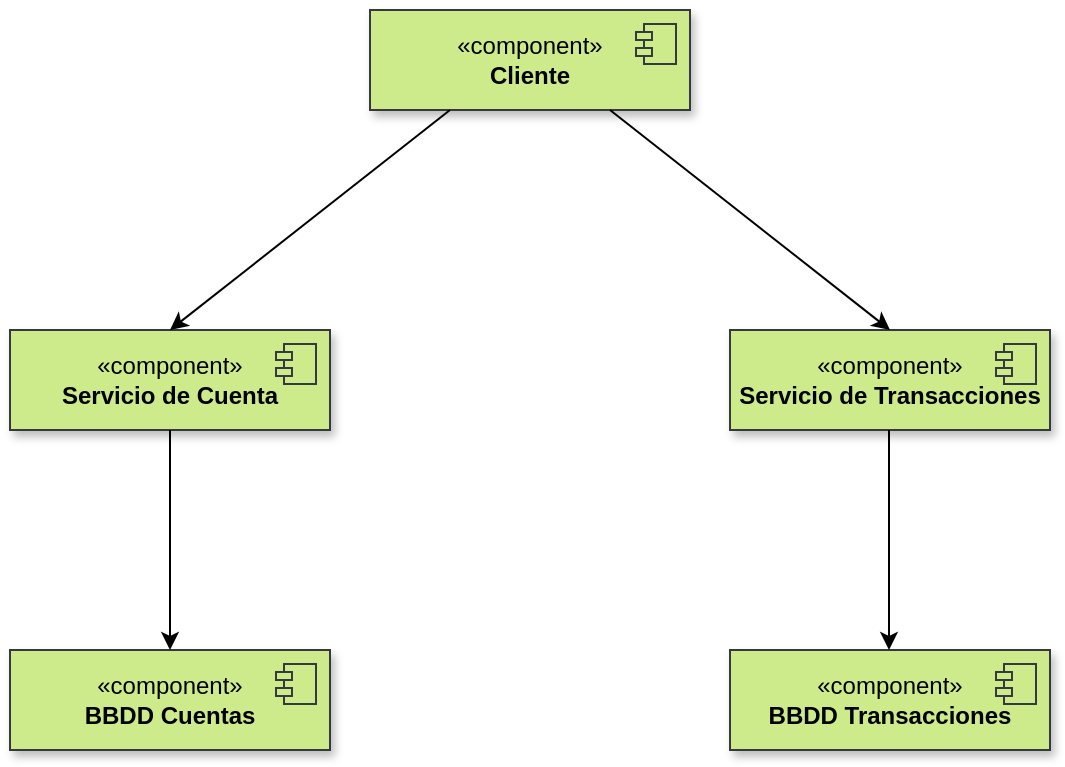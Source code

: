 <mxfile version="24.7.17">
  <diagram name="Página-1" id="oNjTLTUZ8z2YCRCSjB2H">
    <mxGraphModel dx="1050" dy="530" grid="1" gridSize="10" guides="1" tooltips="1" connect="1" arrows="1" fold="1" page="1" pageScale="1" pageWidth="827" pageHeight="1169" math="0" shadow="0">
      <root>
        <mxCell id="0" />
        <mxCell id="1" parent="0" />
        <mxCell id="ERKmnWNWB8FSzU3ph-kF-1" value="«component»&lt;br&gt;&lt;b&gt;Cliente&lt;/b&gt;" style="html=1;dropTarget=0;whiteSpace=wrap;fillColor=#cdeb8b;strokeColor=#36393d;shadow=1;" vertex="1" parent="1">
          <mxGeometry x="270" y="60" width="160" height="50" as="geometry" />
        </mxCell>
        <mxCell id="ERKmnWNWB8FSzU3ph-kF-2" value="" style="shape=module;jettyWidth=8;jettyHeight=4;fillColor=#cdeb8b;strokeColor=#36393d;" vertex="1" parent="ERKmnWNWB8FSzU3ph-kF-1">
          <mxGeometry x="1" width="20" height="20" relative="1" as="geometry">
            <mxPoint x="-27" y="7" as="offset" />
          </mxGeometry>
        </mxCell>
        <mxCell id="ERKmnWNWB8FSzU3ph-kF-3" value="«component»&lt;br&gt;&lt;b&gt;Servicio de Cuenta&lt;/b&gt;" style="html=1;dropTarget=0;whiteSpace=wrap;fillColor=#cdeb8b;strokeColor=#36393d;shadow=1;" vertex="1" parent="1">
          <mxGeometry x="90" y="220" width="160" height="50" as="geometry" />
        </mxCell>
        <mxCell id="ERKmnWNWB8FSzU3ph-kF-4" value="" style="shape=module;jettyWidth=8;jettyHeight=4;fillColor=#cdeb8b;strokeColor=#36393d;" vertex="1" parent="ERKmnWNWB8FSzU3ph-kF-3">
          <mxGeometry x="1" width="20" height="20" relative="1" as="geometry">
            <mxPoint x="-27" y="7" as="offset" />
          </mxGeometry>
        </mxCell>
        <mxCell id="ERKmnWNWB8FSzU3ph-kF-5" value="«component»&lt;br&gt;&lt;b&gt;Servicio de Transacciones&lt;/b&gt;" style="html=1;dropTarget=0;whiteSpace=wrap;fillColor=#cdeb8b;strokeColor=#36393d;shadow=1;" vertex="1" parent="1">
          <mxGeometry x="450" y="220" width="160" height="50" as="geometry" />
        </mxCell>
        <mxCell id="ERKmnWNWB8FSzU3ph-kF-6" value="" style="shape=module;jettyWidth=8;jettyHeight=4;fillColor=#cdeb8b;strokeColor=#36393d;" vertex="1" parent="ERKmnWNWB8FSzU3ph-kF-5">
          <mxGeometry x="1" width="20" height="20" relative="1" as="geometry">
            <mxPoint x="-27" y="7" as="offset" />
          </mxGeometry>
        </mxCell>
        <mxCell id="ERKmnWNWB8FSzU3ph-kF-7" value="«component»&lt;br&gt;&lt;b&gt;BBDD Cuentas&lt;/b&gt;" style="html=1;dropTarget=0;whiteSpace=wrap;fillColor=#cdeb8b;strokeColor=#36393d;shadow=1;" vertex="1" parent="1">
          <mxGeometry x="90" y="380" width="160" height="50" as="geometry" />
        </mxCell>
        <mxCell id="ERKmnWNWB8FSzU3ph-kF-8" value="" style="shape=module;jettyWidth=8;jettyHeight=4;fillColor=#cdeb8b;strokeColor=#36393d;" vertex="1" parent="ERKmnWNWB8FSzU3ph-kF-7">
          <mxGeometry x="1" width="20" height="20" relative="1" as="geometry">
            <mxPoint x="-27" y="7" as="offset" />
          </mxGeometry>
        </mxCell>
        <mxCell id="ERKmnWNWB8FSzU3ph-kF-9" value="«component»&lt;br&gt;&lt;b&gt;BBDD Transacciones&lt;/b&gt;" style="html=1;dropTarget=0;whiteSpace=wrap;fillColor=#cdeb8b;strokeColor=#36393d;shadow=1;" vertex="1" parent="1">
          <mxGeometry x="450" y="380" width="160" height="50" as="geometry" />
        </mxCell>
        <mxCell id="ERKmnWNWB8FSzU3ph-kF-10" value="" style="shape=module;jettyWidth=8;jettyHeight=4;fillColor=#cdeb8b;strokeColor=#36393d;" vertex="1" parent="ERKmnWNWB8FSzU3ph-kF-9">
          <mxGeometry x="1" width="20" height="20" relative="1" as="geometry">
            <mxPoint x="-27" y="7" as="offset" />
          </mxGeometry>
        </mxCell>
        <mxCell id="ERKmnWNWB8FSzU3ph-kF-11" value="" style="endArrow=classic;html=1;rounded=0;entryX=0.5;entryY=0;entryDx=0;entryDy=0;exitX=0.25;exitY=1;exitDx=0;exitDy=0;" edge="1" parent="1" source="ERKmnWNWB8FSzU3ph-kF-1" target="ERKmnWNWB8FSzU3ph-kF-3">
          <mxGeometry width="50" height="50" relative="1" as="geometry">
            <mxPoint x="390" y="300" as="sourcePoint" />
            <mxPoint x="440" y="250" as="targetPoint" />
          </mxGeometry>
        </mxCell>
        <mxCell id="ERKmnWNWB8FSzU3ph-kF-12" value="" style="endArrow=classic;html=1;rounded=0;entryX=0.5;entryY=0;entryDx=0;entryDy=0;exitX=0.75;exitY=1;exitDx=0;exitDy=0;" edge="1" parent="1" source="ERKmnWNWB8FSzU3ph-kF-1" target="ERKmnWNWB8FSzU3ph-kF-5">
          <mxGeometry width="50" height="50" relative="1" as="geometry">
            <mxPoint x="320" y="120" as="sourcePoint" />
            <mxPoint x="180" y="230" as="targetPoint" />
          </mxGeometry>
        </mxCell>
        <mxCell id="ERKmnWNWB8FSzU3ph-kF-13" value="" style="endArrow=classic;html=1;rounded=0;entryX=0.5;entryY=0;entryDx=0;entryDy=0;exitX=0.5;exitY=1;exitDx=0;exitDy=0;" edge="1" parent="1" source="ERKmnWNWB8FSzU3ph-kF-3" target="ERKmnWNWB8FSzU3ph-kF-7">
          <mxGeometry width="50" height="50" relative="1" as="geometry">
            <mxPoint x="330" y="130" as="sourcePoint" />
            <mxPoint x="190" y="240" as="targetPoint" />
          </mxGeometry>
        </mxCell>
        <mxCell id="ERKmnWNWB8FSzU3ph-kF-14" value="" style="endArrow=classic;html=1;rounded=0;entryX=0.5;entryY=0;entryDx=0;entryDy=0;exitX=0.5;exitY=1;exitDx=0;exitDy=0;" edge="1" parent="1">
          <mxGeometry width="50" height="50" relative="1" as="geometry">
            <mxPoint x="529.5" y="270" as="sourcePoint" />
            <mxPoint x="529.5" y="380" as="targetPoint" />
          </mxGeometry>
        </mxCell>
      </root>
    </mxGraphModel>
  </diagram>
</mxfile>
